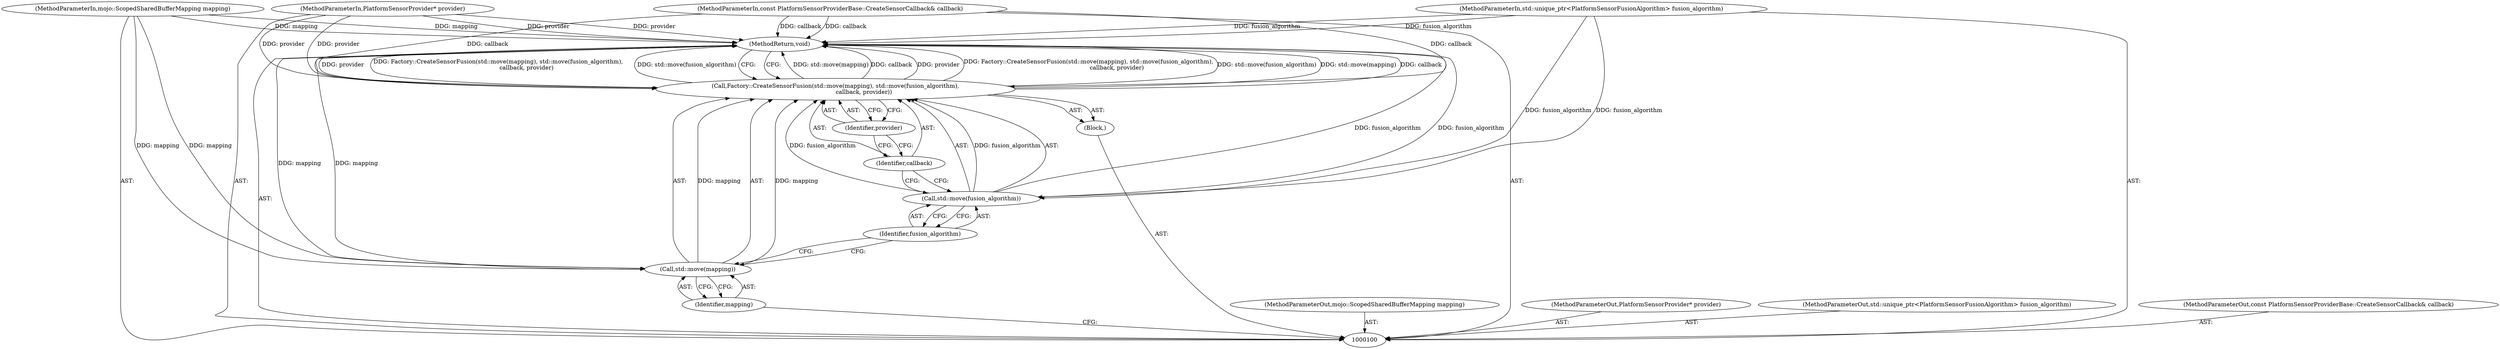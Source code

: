 digraph "1_Chrome_c0c8978849ac57e4ecd613ddc8ff7852a2054734_8" {
"1000113" [label="(MethodReturn,void)"];
"1000101" [label="(MethodParameterIn,mojo::ScopedSharedBufferMapping mapping)"];
"1000131" [label="(MethodParameterOut,mojo::ScopedSharedBufferMapping mapping)"];
"1000102" [label="(MethodParameterIn,PlatformSensorProvider* provider)"];
"1000132" [label="(MethodParameterOut,PlatformSensorProvider* provider)"];
"1000103" [label="(MethodParameterIn,std::unique_ptr<PlatformSensorFusionAlgorithm> fusion_algorithm)"];
"1000133" [label="(MethodParameterOut,std::unique_ptr<PlatformSensorFusionAlgorithm> fusion_algorithm)"];
"1000104" [label="(MethodParameterIn,const PlatformSensorProviderBase::CreateSensorCallback& callback)"];
"1000134" [label="(MethodParameterOut,const PlatformSensorProviderBase::CreateSensorCallback& callback)"];
"1000105" [label="(Block,)"];
"1000106" [label="(Call,Factory::CreateSensorFusion(std::move(mapping), std::move(fusion_algorithm),\n                               callback, provider))"];
"1000107" [label="(Call,std::move(mapping))"];
"1000108" [label="(Identifier,mapping)"];
"1000109" [label="(Call,std::move(fusion_algorithm))"];
"1000110" [label="(Identifier,fusion_algorithm)"];
"1000111" [label="(Identifier,callback)"];
"1000112" [label="(Identifier,provider)"];
"1000113" -> "1000100"  [label="AST: "];
"1000113" -> "1000106"  [label="CFG: "];
"1000107" -> "1000113"  [label="DDG: mapping"];
"1000106" -> "1000113"  [label="DDG: std::move(mapping)"];
"1000106" -> "1000113"  [label="DDG: callback"];
"1000106" -> "1000113"  [label="DDG: provider"];
"1000106" -> "1000113"  [label="DDG: Factory::CreateSensorFusion(std::move(mapping), std::move(fusion_algorithm),\n                               callback, provider)"];
"1000106" -> "1000113"  [label="DDG: std::move(fusion_algorithm)"];
"1000104" -> "1000113"  [label="DDG: callback"];
"1000103" -> "1000113"  [label="DDG: fusion_algorithm"];
"1000102" -> "1000113"  [label="DDG: provider"];
"1000101" -> "1000113"  [label="DDG: mapping"];
"1000109" -> "1000113"  [label="DDG: fusion_algorithm"];
"1000101" -> "1000100"  [label="AST: "];
"1000101" -> "1000113"  [label="DDG: mapping"];
"1000101" -> "1000107"  [label="DDG: mapping"];
"1000131" -> "1000100"  [label="AST: "];
"1000102" -> "1000100"  [label="AST: "];
"1000102" -> "1000113"  [label="DDG: provider"];
"1000102" -> "1000106"  [label="DDG: provider"];
"1000132" -> "1000100"  [label="AST: "];
"1000103" -> "1000100"  [label="AST: "];
"1000103" -> "1000113"  [label="DDG: fusion_algorithm"];
"1000103" -> "1000109"  [label="DDG: fusion_algorithm"];
"1000133" -> "1000100"  [label="AST: "];
"1000104" -> "1000100"  [label="AST: "];
"1000104" -> "1000113"  [label="DDG: callback"];
"1000104" -> "1000106"  [label="DDG: callback"];
"1000134" -> "1000100"  [label="AST: "];
"1000105" -> "1000100"  [label="AST: "];
"1000106" -> "1000105"  [label="AST: "];
"1000106" -> "1000105"  [label="AST: "];
"1000106" -> "1000112"  [label="CFG: "];
"1000107" -> "1000106"  [label="AST: "];
"1000109" -> "1000106"  [label="AST: "];
"1000111" -> "1000106"  [label="AST: "];
"1000112" -> "1000106"  [label="AST: "];
"1000113" -> "1000106"  [label="CFG: "];
"1000106" -> "1000113"  [label="DDG: std::move(mapping)"];
"1000106" -> "1000113"  [label="DDG: callback"];
"1000106" -> "1000113"  [label="DDG: provider"];
"1000106" -> "1000113"  [label="DDG: Factory::CreateSensorFusion(std::move(mapping), std::move(fusion_algorithm),\n                               callback, provider)"];
"1000106" -> "1000113"  [label="DDG: std::move(fusion_algorithm)"];
"1000107" -> "1000106"  [label="DDG: mapping"];
"1000109" -> "1000106"  [label="DDG: fusion_algorithm"];
"1000104" -> "1000106"  [label="DDG: callback"];
"1000102" -> "1000106"  [label="DDG: provider"];
"1000107" -> "1000106"  [label="AST: "];
"1000107" -> "1000108"  [label="CFG: "];
"1000108" -> "1000107"  [label="AST: "];
"1000110" -> "1000107"  [label="CFG: "];
"1000107" -> "1000113"  [label="DDG: mapping"];
"1000107" -> "1000106"  [label="DDG: mapping"];
"1000101" -> "1000107"  [label="DDG: mapping"];
"1000108" -> "1000107"  [label="AST: "];
"1000108" -> "1000100"  [label="CFG: "];
"1000107" -> "1000108"  [label="CFG: "];
"1000109" -> "1000106"  [label="AST: "];
"1000109" -> "1000110"  [label="CFG: "];
"1000110" -> "1000109"  [label="AST: "];
"1000111" -> "1000109"  [label="CFG: "];
"1000109" -> "1000113"  [label="DDG: fusion_algorithm"];
"1000109" -> "1000106"  [label="DDG: fusion_algorithm"];
"1000103" -> "1000109"  [label="DDG: fusion_algorithm"];
"1000110" -> "1000109"  [label="AST: "];
"1000110" -> "1000107"  [label="CFG: "];
"1000109" -> "1000110"  [label="CFG: "];
"1000111" -> "1000106"  [label="AST: "];
"1000111" -> "1000109"  [label="CFG: "];
"1000112" -> "1000111"  [label="CFG: "];
"1000112" -> "1000106"  [label="AST: "];
"1000112" -> "1000111"  [label="CFG: "];
"1000106" -> "1000112"  [label="CFG: "];
}
